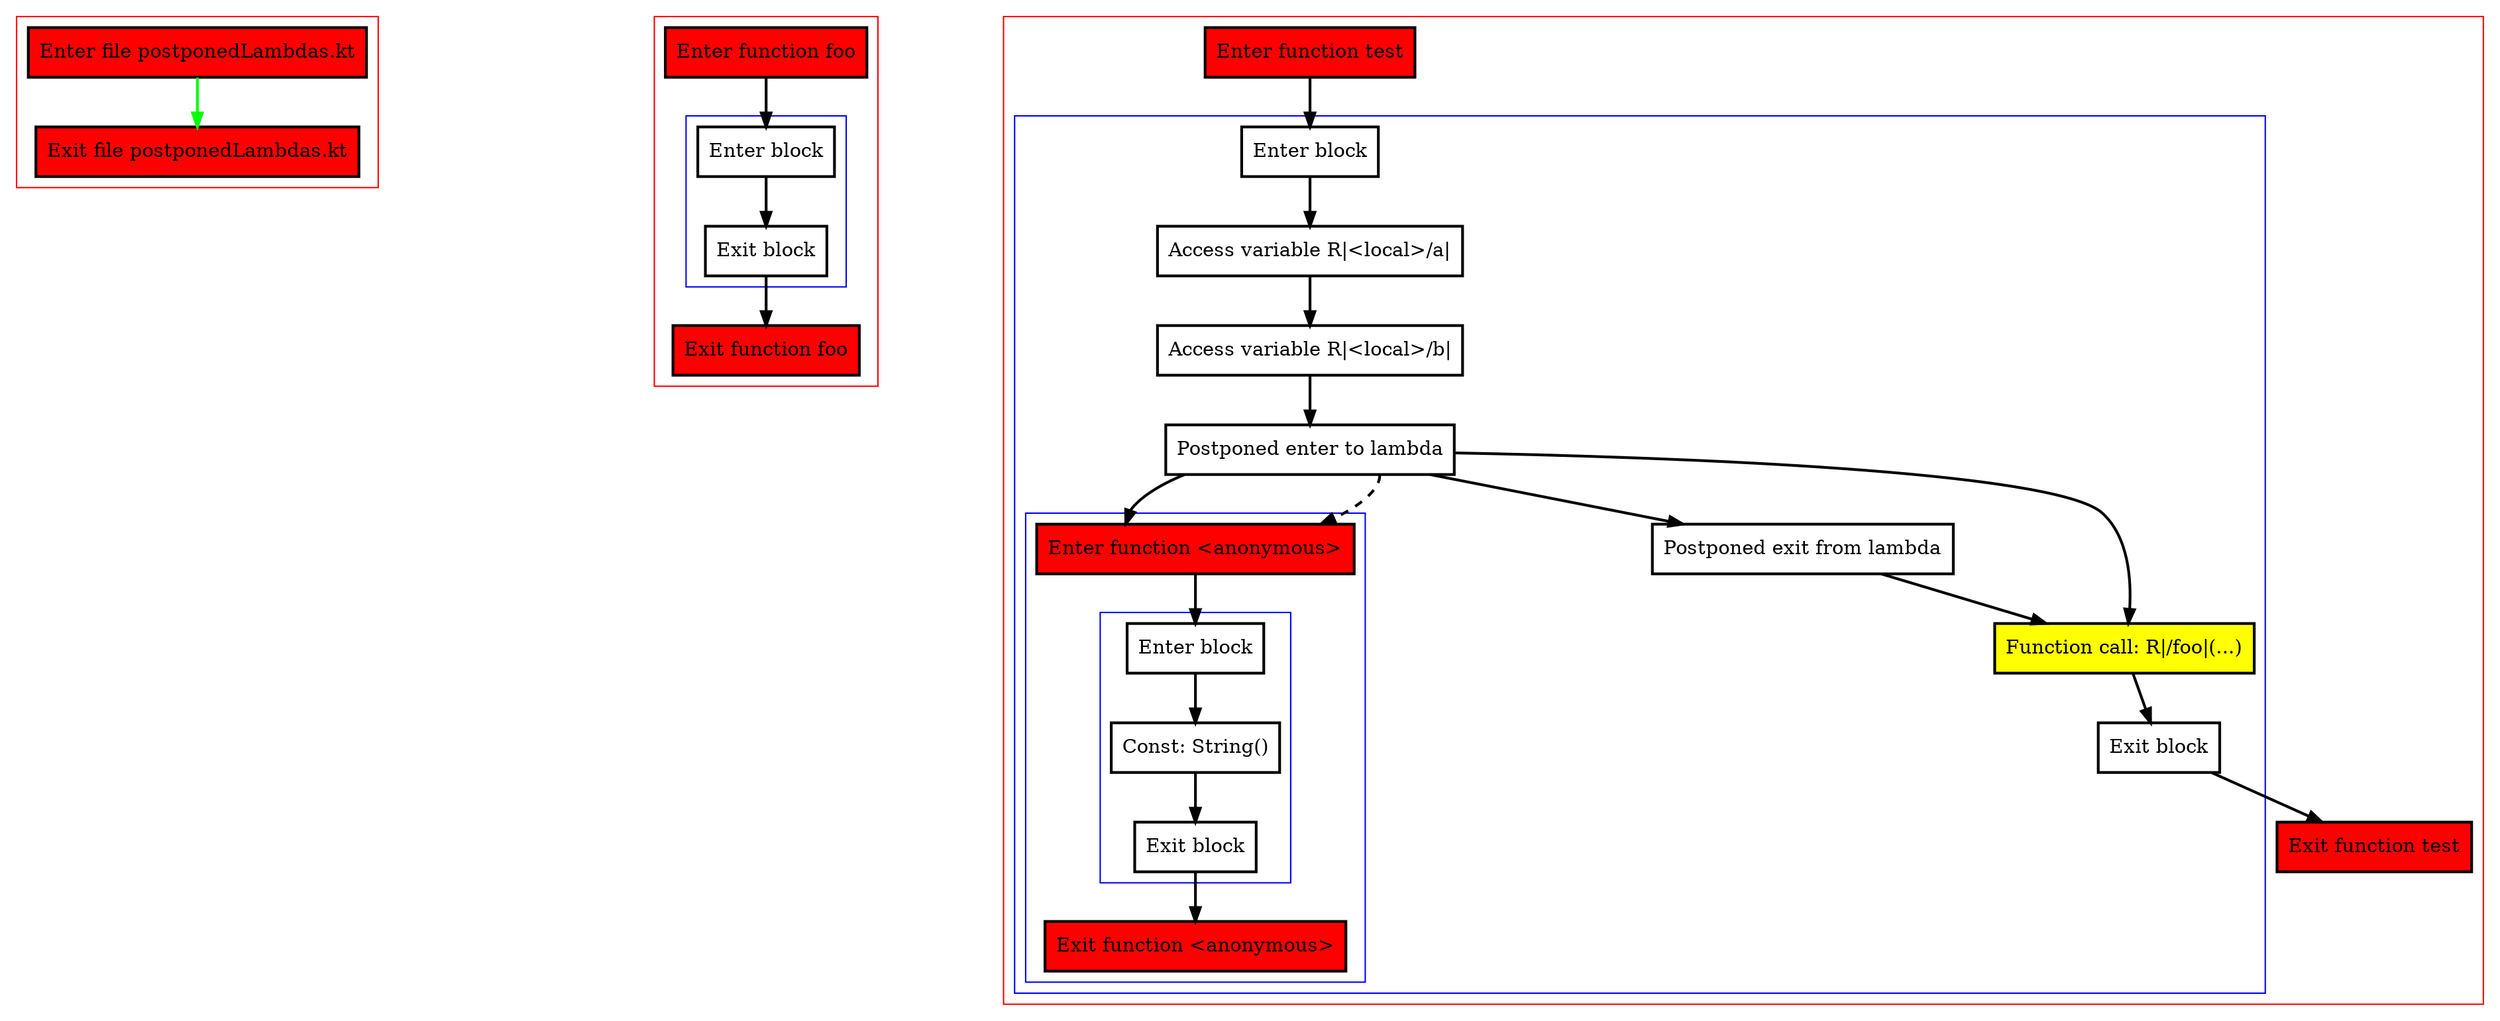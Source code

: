 digraph postponedLambdas_kt {
    graph [nodesep=3]
    node [shape=box penwidth=2]
    edge [penwidth=2]

    subgraph cluster_0 {
        color=red
        0 [label="Enter file postponedLambdas.kt" style="filled" fillcolor=red];
        1 [label="Exit file postponedLambdas.kt" style="filled" fillcolor=red];
    }
    0 -> {1} [color=green];

    subgraph cluster_1 {
        color=red
        2 [label="Enter function foo" style="filled" fillcolor=red];
        subgraph cluster_2 {
            color=blue
            3 [label="Enter block"];
            4 [label="Exit block"];
        }
        5 [label="Exit function foo" style="filled" fillcolor=red];
    }
    2 -> {3};
    3 -> {4};
    4 -> {5};

    subgraph cluster_3 {
        color=red
        6 [label="Enter function test" style="filled" fillcolor=red];
        subgraph cluster_4 {
            color=blue
            7 [label="Enter block"];
            8 [label="Access variable R|<local>/a|"];
            9 [label="Access variable R|<local>/b|"];
            10 [label="Postponed enter to lambda"];
            subgraph cluster_5 {
                color=blue
                11 [label="Enter function <anonymous>" style="filled" fillcolor=red];
                subgraph cluster_6 {
                    color=blue
                    12 [label="Enter block"];
                    13 [label="Const: String()"];
                    14 [label="Exit block"];
                }
                15 [label="Exit function <anonymous>" style="filled" fillcolor=red];
            }
            16 [label="Postponed exit from lambda"];
            17 [label="Function call: R|/foo|(...)" style="filled" fillcolor=yellow];
            18 [label="Exit block"];
        }
        19 [label="Exit function test" style="filled" fillcolor=red];
    }
    6 -> {7};
    7 -> {8};
    8 -> {9};
    9 -> {10};
    10 -> {11 16 17};
    10 -> {11} [style=dashed];
    11 -> {12};
    12 -> {13};
    13 -> {14};
    14 -> {15};
    16 -> {17};
    17 -> {18};
    18 -> {19};

}
